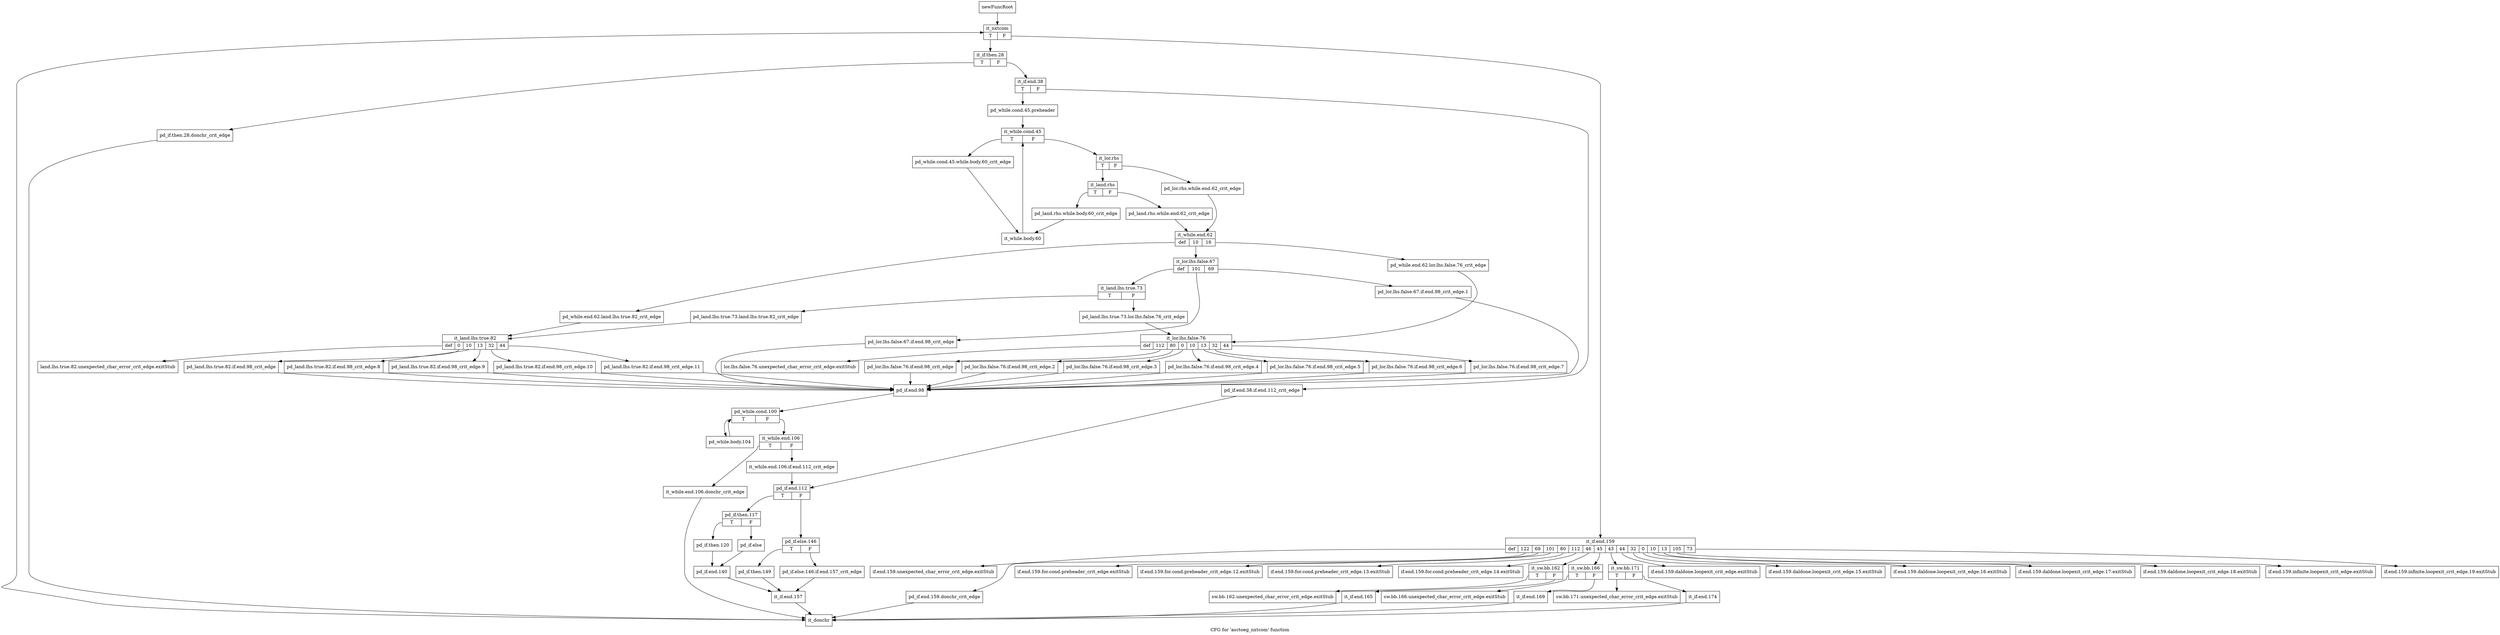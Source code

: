 digraph "CFG for 'asctoeg_nxtcom' function" {
	label="CFG for 'asctoeg_nxtcom' function";

	Node0xb80bd50 [shape=record,label="{newFuncRoot}"];
	Node0xb80bd50 -> Node0xb80c2f0;
	Node0xb80bda0 [shape=record,label="{if.end.159.unexpected_char_error_crit_edge.exitStub}"];
	Node0xb80bdf0 [shape=record,label="{if.end.159.for.cond.preheader_crit_edge.exitStub}"];
	Node0xb80be40 [shape=record,label="{if.end.159.for.cond.preheader_crit_edge.12.exitStub}"];
	Node0xb80be90 [shape=record,label="{if.end.159.for.cond.preheader_crit_edge.13.exitStub}"];
	Node0xb80bee0 [shape=record,label="{if.end.159.for.cond.preheader_crit_edge.14.exitStub}"];
	Node0xb80bf30 [shape=record,label="{if.end.159.daldone.loopexit_crit_edge.exitStub}"];
	Node0xb80bf80 [shape=record,label="{if.end.159.daldone.loopexit_crit_edge.15.exitStub}"];
	Node0xb80bfd0 [shape=record,label="{if.end.159.daldone.loopexit_crit_edge.16.exitStub}"];
	Node0xb80c020 [shape=record,label="{if.end.159.daldone.loopexit_crit_edge.17.exitStub}"];
	Node0xb80c070 [shape=record,label="{if.end.159.daldone.loopexit_crit_edge.18.exitStub}"];
	Node0xb80c0c0 [shape=record,label="{if.end.159.infinite.loopexit_crit_edge.exitStub}"];
	Node0xb80c110 [shape=record,label="{if.end.159.infinite.loopexit_crit_edge.19.exitStub}"];
	Node0xb80c160 [shape=record,label="{sw.bb.171.unexpected_char_error_crit_edge.exitStub}"];
	Node0xb80c1b0 [shape=record,label="{sw.bb.166.unexpected_char_error_crit_edge.exitStub}"];
	Node0xb80c200 [shape=record,label="{sw.bb.162.unexpected_char_error_crit_edge.exitStub}"];
	Node0xb80c250 [shape=record,label="{lor.lhs.false.76.unexpected_char_error_crit_edge.exitStub}"];
	Node0xb80c2a0 [shape=record,label="{land.lhs.true.82.unexpected_char_error_crit_edge.exitStub}"];
	Node0xb80c2f0 [shape=record,label="{it_nxtcom|{<s0>T|<s1>F}}"];
	Node0xb80c2f0:s0 -> Node0xb80c5c0;
	Node0xb80c2f0:s1 -> Node0xb80c340;
	Node0xb80c340 [shape=record,label="{it_if.end.159|{<s0>def|<s1>122|<s2>69|<s3>101|<s4>80|<s5>112|<s6>46|<s7>45|<s8>43|<s9>44|<s10>32|<s11>0|<s12>10|<s13>13|<s14>105|<s15>73}}"];
	Node0xb80c340:s0 -> Node0xb80bda0;
	Node0xb80c340:s1 -> Node0xb80c570;
	Node0xb80c340:s2 -> Node0xb80bdf0;
	Node0xb80c340:s3 -> Node0xb80be40;
	Node0xb80c340:s4 -> Node0xb80be90;
	Node0xb80c340:s5 -> Node0xb80bee0;
	Node0xb80c340:s6 -> Node0xb80c4d0;
	Node0xb80c340:s7 -> Node0xb80c430;
	Node0xb80c340:s8 -> Node0xb80c390;
	Node0xb80c340:s9 -> Node0xb80bf30;
	Node0xb80c340:s10 -> Node0xb80bf80;
	Node0xb80c340:s11 -> Node0xb80bfd0;
	Node0xb80c340:s12 -> Node0xb80c020;
	Node0xb80c340:s13 -> Node0xb80c070;
	Node0xb80c340:s14 -> Node0xb80c0c0;
	Node0xb80c340:s15 -> Node0xb80c110;
	Node0xb80c390 [shape=record,label="{it_sw.bb.171|{<s0>T|<s1>F}}"];
	Node0xb80c390:s0 -> Node0xb80c160;
	Node0xb80c390:s1 -> Node0xb80c3e0;
	Node0xb80c3e0 [shape=record,label="{it_if.end.174}"];
	Node0xb80c3e0 -> Node0xb80d5b0;
	Node0xb80c430 [shape=record,label="{it_sw.bb.166|{<s0>T|<s1>F}}"];
	Node0xb80c430:s0 -> Node0xb80c1b0;
	Node0xb80c430:s1 -> Node0xb80c480;
	Node0xb80c480 [shape=record,label="{it_if.end.169}"];
	Node0xb80c480 -> Node0xb80d5b0;
	Node0xb80c4d0 [shape=record,label="{it_sw.bb.162|{<s0>T|<s1>F}}"];
	Node0xb80c4d0:s0 -> Node0xb80c200;
	Node0xb80c4d0:s1 -> Node0xb80c520;
	Node0xb80c520 [shape=record,label="{it_if.end.165}"];
	Node0xb80c520 -> Node0xb80d5b0;
	Node0xb80c570 [shape=record,label="{pd_if.end.159.donchr_crit_edge}"];
	Node0xb80c570 -> Node0xb80d5b0;
	Node0xb80c5c0 [shape=record,label="{it_if.then.28|{<s0>T|<s1>F}}"];
	Node0xb80c5c0:s0 -> Node0xb80d560;
	Node0xb80c5c0:s1 -> Node0xb80c610;
	Node0xb80c610 [shape=record,label="{it_if.end.38|{<s0>T|<s1>F}}"];
	Node0xb80c610:s0 -> Node0xb80c6b0;
	Node0xb80c610:s1 -> Node0xb80c660;
	Node0xb80c660 [shape=record,label="{pd_if.end.38.if.end.112_crit_edge}"];
	Node0xb80c660 -> Node0xb80d100;
	Node0xb80c6b0 [shape=record,label="{pd_while.cond.45.preheader}"];
	Node0xb80c6b0 -> Node0xb80c700;
	Node0xb80c700 [shape=record,label="{it_while.cond.45|{<s0>T|<s1>F}}"];
	Node0xb80c700:s0 -> Node0xb80d4c0;
	Node0xb80c700:s1 -> Node0xb80c750;
	Node0xb80c750 [shape=record,label="{it_lor.rhs|{<s0>T|<s1>F}}"];
	Node0xb80c750:s0 -> Node0xb80c7f0;
	Node0xb80c750:s1 -> Node0xb80c7a0;
	Node0xb80c7a0 [shape=record,label="{pd_lor.rhs.while.end.62_crit_edge}"];
	Node0xb80c7a0 -> Node0xb80c890;
	Node0xb80c7f0 [shape=record,label="{it_land.rhs|{<s0>T|<s1>F}}"];
	Node0xb80c7f0:s0 -> Node0xb80d470;
	Node0xb80c7f0:s1 -> Node0xb80c840;
	Node0xb80c840 [shape=record,label="{pd_land.rhs.while.end.62_crit_edge}"];
	Node0xb80c840 -> Node0xb80c890;
	Node0xb80c890 [shape=record,label="{it_while.end.62|{<s0>def|<s1>10|<s2>16}}"];
	Node0xb80c890:s0 -> Node0xb80cd90;
	Node0xb80c890:s1 -> Node0xb80c930;
	Node0xb80c890:s2 -> Node0xb80c8e0;
	Node0xb80c8e0 [shape=record,label="{pd_while.end.62.lor.lhs.false.76_crit_edge}"];
	Node0xb80c8e0 -> Node0xb80cac0;
	Node0xb80c930 [shape=record,label="{it_lor.lhs.false.67|{<s0>def|<s1>101|<s2>69}}"];
	Node0xb80c930:s0 -> Node0xb80ca20;
	Node0xb80c930:s1 -> Node0xb80c9d0;
	Node0xb80c930:s2 -> Node0xb80c980;
	Node0xb80c980 [shape=record,label="{pd_lor.lhs.false.67.if.end.98_crit_edge.1}"];
	Node0xb80c980 -> Node0xb80cfc0;
	Node0xb80c9d0 [shape=record,label="{pd_lor.lhs.false.67.if.end.98_crit_edge}"];
	Node0xb80c9d0 -> Node0xb80cfc0;
	Node0xb80ca20 [shape=record,label="{it_land.lhs.true.73|{<s0>T|<s1>F}}"];
	Node0xb80ca20:s0 -> Node0xb80cd40;
	Node0xb80ca20:s1 -> Node0xb80ca70;
	Node0xb80ca70 [shape=record,label="{pd_land.lhs.true.73.lor.lhs.false.76_crit_edge}"];
	Node0xb80ca70 -> Node0xb80cac0;
	Node0xb80cac0 [shape=record,label="{it_lor.lhs.false.76|{<s0>def|<s1>112|<s2>80|<s3>0|<s4>10|<s5>13|<s6>32|<s7>44}}"];
	Node0xb80cac0:s0 -> Node0xb80c250;
	Node0xb80cac0:s1 -> Node0xb80ccf0;
	Node0xb80cac0:s2 -> Node0xb80cca0;
	Node0xb80cac0:s3 -> Node0xb80cc50;
	Node0xb80cac0:s4 -> Node0xb80cc00;
	Node0xb80cac0:s5 -> Node0xb80cbb0;
	Node0xb80cac0:s6 -> Node0xb80cb60;
	Node0xb80cac0:s7 -> Node0xb80cb10;
	Node0xb80cb10 [shape=record,label="{pd_lor.lhs.false.76.if.end.98_crit_edge.7}"];
	Node0xb80cb10 -> Node0xb80cfc0;
	Node0xb80cb60 [shape=record,label="{pd_lor.lhs.false.76.if.end.98_crit_edge.6}"];
	Node0xb80cb60 -> Node0xb80cfc0;
	Node0xb80cbb0 [shape=record,label="{pd_lor.lhs.false.76.if.end.98_crit_edge.5}"];
	Node0xb80cbb0 -> Node0xb80cfc0;
	Node0xb80cc00 [shape=record,label="{pd_lor.lhs.false.76.if.end.98_crit_edge.4}"];
	Node0xb80cc00 -> Node0xb80cfc0;
	Node0xb80cc50 [shape=record,label="{pd_lor.lhs.false.76.if.end.98_crit_edge.3}"];
	Node0xb80cc50 -> Node0xb80cfc0;
	Node0xb80cca0 [shape=record,label="{pd_lor.lhs.false.76.if.end.98_crit_edge.2}"];
	Node0xb80cca0 -> Node0xb80cfc0;
	Node0xb80ccf0 [shape=record,label="{pd_lor.lhs.false.76.if.end.98_crit_edge}"];
	Node0xb80ccf0 -> Node0xb80cfc0;
	Node0xb80cd40 [shape=record,label="{pd_land.lhs.true.73.land.lhs.true.82_crit_edge}"];
	Node0xb80cd40 -> Node0xb80cde0;
	Node0xb80cd90 [shape=record,label="{pd_while.end.62.land.lhs.true.82_crit_edge}"];
	Node0xb80cd90 -> Node0xb80cde0;
	Node0xb80cde0 [shape=record,label="{it_land.lhs.true.82|{<s0>def|<s1>0|<s2>10|<s3>13|<s4>32|<s5>44}}"];
	Node0xb80cde0:s0 -> Node0xb80c2a0;
	Node0xb80cde0:s1 -> Node0xb80cf70;
	Node0xb80cde0:s2 -> Node0xb80cf20;
	Node0xb80cde0:s3 -> Node0xb80ced0;
	Node0xb80cde0:s4 -> Node0xb80ce80;
	Node0xb80cde0:s5 -> Node0xb80ce30;
	Node0xb80ce30 [shape=record,label="{pd_land.lhs.true.82.if.end.98_crit_edge.11}"];
	Node0xb80ce30 -> Node0xb80cfc0;
	Node0xb80ce80 [shape=record,label="{pd_land.lhs.true.82.if.end.98_crit_edge.10}"];
	Node0xb80ce80 -> Node0xb80cfc0;
	Node0xb80ced0 [shape=record,label="{pd_land.lhs.true.82.if.end.98_crit_edge.9}"];
	Node0xb80ced0 -> Node0xb80cfc0;
	Node0xb80cf20 [shape=record,label="{pd_land.lhs.true.82.if.end.98_crit_edge.8}"];
	Node0xb80cf20 -> Node0xb80cfc0;
	Node0xb80cf70 [shape=record,label="{pd_land.lhs.true.82.if.end.98_crit_edge}"];
	Node0xb80cf70 -> Node0xb80cfc0;
	Node0xb80cfc0 [shape=record,label="{pd_if.end.98}"];
	Node0xb80cfc0 -> Node0xb80d010;
	Node0xb80d010 [shape=record,label="{pd_while.cond.100|{<s0>T|<s1>F}}"];
	Node0xb80d010:s0 -> Node0xb80d420;
	Node0xb80d010:s1 -> Node0xb80d060;
	Node0xb80d060 [shape=record,label="{it_while.end.106|{<s0>T|<s1>F}}"];
	Node0xb80d060:s0 -> Node0xb80d3d0;
	Node0xb80d060:s1 -> Node0xb80d0b0;
	Node0xb80d0b0 [shape=record,label="{it_while.end.106.if.end.112_crit_edge}"];
	Node0xb80d0b0 -> Node0xb80d100;
	Node0xb80d100 [shape=record,label="{pd_if.end.112|{<s0>T|<s1>F}}"];
	Node0xb80d100:s0 -> Node0xb80d240;
	Node0xb80d100:s1 -> Node0xb80d150;
	Node0xb80d150 [shape=record,label="{pd_if.else.146|{<s0>T|<s1>F}}"];
	Node0xb80d150:s0 -> Node0xb80d1f0;
	Node0xb80d150:s1 -> Node0xb80d1a0;
	Node0xb80d1a0 [shape=record,label="{pd_if.else.146.if.end.157_crit_edge}"];
	Node0xb80d1a0 -> Node0xb80d380;
	Node0xb80d1f0 [shape=record,label="{pd_if.then.149}"];
	Node0xb80d1f0 -> Node0xb80d380;
	Node0xb80d240 [shape=record,label="{pd_if.then.117|{<s0>T|<s1>F}}"];
	Node0xb80d240:s0 -> Node0xb80d2e0;
	Node0xb80d240:s1 -> Node0xb80d290;
	Node0xb80d290 [shape=record,label="{pd_if.else}"];
	Node0xb80d290 -> Node0xb80d330;
	Node0xb80d2e0 [shape=record,label="{pd_if.then.120}"];
	Node0xb80d2e0 -> Node0xb80d330;
	Node0xb80d330 [shape=record,label="{pd_if.end.140}"];
	Node0xb80d330 -> Node0xb80d380;
	Node0xb80d380 [shape=record,label="{it_if.end.157}"];
	Node0xb80d380 -> Node0xb80d5b0;
	Node0xb80d3d0 [shape=record,label="{it_while.end.106.donchr_crit_edge}"];
	Node0xb80d3d0 -> Node0xb80d5b0;
	Node0xb80d420 [shape=record,label="{pd_while.body.104}"];
	Node0xb80d420 -> Node0xb80d010;
	Node0xb80d470 [shape=record,label="{pd_land.rhs.while.body.60_crit_edge}"];
	Node0xb80d470 -> Node0xb80d510;
	Node0xb80d4c0 [shape=record,label="{pd_while.cond.45.while.body.60_crit_edge}"];
	Node0xb80d4c0 -> Node0xb80d510;
	Node0xb80d510 [shape=record,label="{it_while.body.60}"];
	Node0xb80d510 -> Node0xb80c700;
	Node0xb80d560 [shape=record,label="{pd_if.then.28.donchr_crit_edge}"];
	Node0xb80d560 -> Node0xb80d5b0;
	Node0xb80d5b0 [shape=record,label="{it_donchr}"];
	Node0xb80d5b0 -> Node0xb80c2f0;
}
